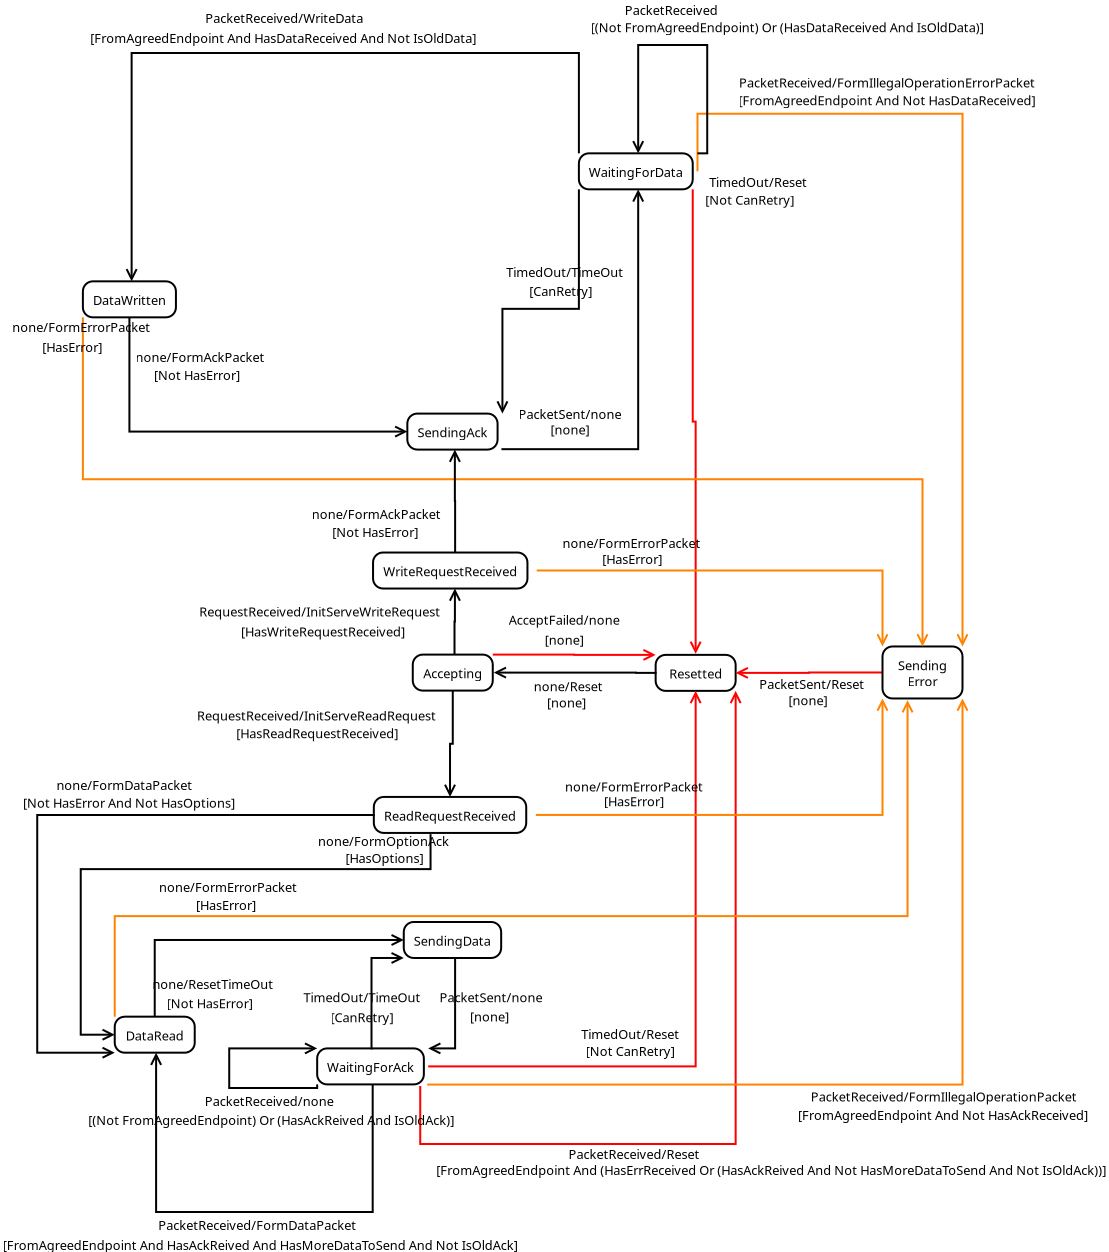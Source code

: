 <?xml version="1.0" encoding="UTF-8"?>
<dia:diagram xmlns:dia="http://www.lysator.liu.se/~alla/dia/">
  <dia:layer name="Background" visible="true" connectable="true" active="true">
    <dia:object type="UML - State" version="0" id="O0">
      <dia:attribute name="obj_pos">
        <dia:point val="20.027,44.299"/>
      </dia:attribute>
      <dia:attribute name="obj_bb">
        <dia:rectangle val="19.977,44.249;25.21,46.149"/>
      </dia:attribute>
      <dia:attribute name="meta">
        <dia:composite type="dict"/>
      </dia:attribute>
      <dia:attribute name="elem_corner">
        <dia:point val="20.027,44.299"/>
      </dia:attribute>
      <dia:attribute name="elem_width">
        <dia:real val="5.133"/>
      </dia:attribute>
      <dia:attribute name="elem_height">
        <dia:real val="1.8"/>
      </dia:attribute>
      <dia:attribute name="entry_action">
        <dia:string>##</dia:string>
      </dia:attribute>
      <dia:attribute name="do_action">
        <dia:string>##</dia:string>
      </dia:attribute>
      <dia:attribute name="exit_action">
        <dia:string>##</dia:string>
      </dia:attribute>
      <dia:attribute name="text">
        <dia:composite type="text">
          <dia:attribute name="string">
            <dia:string>#SendingData#</dia:string>
          </dia:attribute>
          <dia:attribute name="font">
            <dia:font family="sans" style="0" name="Helvetica"/>
          </dia:attribute>
          <dia:attribute name="height">
            <dia:real val="0.8"/>
          </dia:attribute>
          <dia:attribute name="pos">
            <dia:point val="22.594,45.394"/>
          </dia:attribute>
          <dia:attribute name="color">
            <dia:color val="#000000ff"/>
          </dia:attribute>
          <dia:attribute name="alignment">
            <dia:enum val="1"/>
          </dia:attribute>
        </dia:composite>
      </dia:attribute>
      <dia:attribute name="line_width">
        <dia:real val="0.1"/>
      </dia:attribute>
      <dia:attribute name="line_colour">
        <dia:color val="#000000ff"/>
      </dia:attribute>
      <dia:attribute name="fill_colour">
        <dia:color val="#ffffffff"/>
      </dia:attribute>
    </dia:object>
    <dia:object type="UML - State" version="0" id="O1">
      <dia:attribute name="obj_pos">
        <dia:point val="20.205,18.879"/>
      </dia:attribute>
      <dia:attribute name="obj_bb">
        <dia:rectangle val="20.155,18.829;25.01,20.729"/>
      </dia:attribute>
      <dia:attribute name="meta">
        <dia:composite type="dict"/>
      </dia:attribute>
      <dia:attribute name="elem_corner">
        <dia:point val="20.205,18.879"/>
      </dia:attribute>
      <dia:attribute name="elem_width">
        <dia:real val="4.755"/>
      </dia:attribute>
      <dia:attribute name="elem_height">
        <dia:real val="1.8"/>
      </dia:attribute>
      <dia:attribute name="entry_action">
        <dia:string>##</dia:string>
      </dia:attribute>
      <dia:attribute name="do_action">
        <dia:string>##</dia:string>
      </dia:attribute>
      <dia:attribute name="exit_action">
        <dia:string>##</dia:string>
      </dia:attribute>
      <dia:attribute name="text">
        <dia:composite type="text">
          <dia:attribute name="string">
            <dia:string>#SendingAck#</dia:string>
          </dia:attribute>
          <dia:attribute name="font">
            <dia:font family="sans" style="0" name="Helvetica"/>
          </dia:attribute>
          <dia:attribute name="height">
            <dia:real val="0.8"/>
          </dia:attribute>
          <dia:attribute name="pos">
            <dia:point val="22.582,19.973"/>
          </dia:attribute>
          <dia:attribute name="color">
            <dia:color val="#000000ff"/>
          </dia:attribute>
          <dia:attribute name="alignment">
            <dia:enum val="1"/>
          </dia:attribute>
        </dia:composite>
      </dia:attribute>
      <dia:attribute name="line_width">
        <dia:real val="0.1"/>
      </dia:attribute>
      <dia:attribute name="line_colour">
        <dia:color val="#000000ff"/>
      </dia:attribute>
      <dia:attribute name="fill_colour">
        <dia:color val="#ffffffff"/>
      </dia:attribute>
    </dia:object>
    <dia:object type="UML - State" version="0" id="O2">
      <dia:attribute name="obj_pos">
        <dia:point val="32.621,30.944"/>
      </dia:attribute>
      <dia:attribute name="obj_bb">
        <dia:rectangle val="32.571,30.894;36.671,32.794"/>
      </dia:attribute>
      <dia:attribute name="meta">
        <dia:composite type="dict"/>
      </dia:attribute>
      <dia:attribute name="elem_corner">
        <dia:point val="32.621,30.944"/>
      </dia:attribute>
      <dia:attribute name="elem_width">
        <dia:real val="4"/>
      </dia:attribute>
      <dia:attribute name="elem_height">
        <dia:real val="1.8"/>
      </dia:attribute>
      <dia:attribute name="entry_action">
        <dia:string>##</dia:string>
      </dia:attribute>
      <dia:attribute name="do_action">
        <dia:string>##</dia:string>
      </dia:attribute>
      <dia:attribute name="exit_action">
        <dia:string>##</dia:string>
      </dia:attribute>
      <dia:attribute name="text">
        <dia:composite type="text">
          <dia:attribute name="string">
            <dia:string>#Resetted#</dia:string>
          </dia:attribute>
          <dia:attribute name="font">
            <dia:font family="sans" style="0" name="Helvetica"/>
          </dia:attribute>
          <dia:attribute name="height">
            <dia:real val="0.8"/>
          </dia:attribute>
          <dia:attribute name="pos">
            <dia:point val="34.621,32.038"/>
          </dia:attribute>
          <dia:attribute name="color">
            <dia:color val="#000000ff"/>
          </dia:attribute>
          <dia:attribute name="alignment">
            <dia:enum val="1"/>
          </dia:attribute>
        </dia:composite>
      </dia:attribute>
      <dia:attribute name="line_width">
        <dia:real val="0.1"/>
      </dia:attribute>
      <dia:attribute name="line_colour">
        <dia:color val="#000000ff"/>
      </dia:attribute>
      <dia:attribute name="fill_colour">
        <dia:color val="#ffffffff"/>
      </dia:attribute>
    </dia:object>
    <dia:object type="UML - State" version="0" id="O3">
      <dia:attribute name="obj_pos">
        <dia:point val="15.697,50.62"/>
      </dia:attribute>
      <dia:attribute name="obj_bb">
        <dia:rectangle val="15.647,50.569;21.299,52.469"/>
      </dia:attribute>
      <dia:attribute name="meta">
        <dia:composite type="dict"/>
      </dia:attribute>
      <dia:attribute name="elem_corner">
        <dia:point val="15.697,50.62"/>
      </dia:attribute>
      <dia:attribute name="elem_width">
        <dia:real val="5.553"/>
      </dia:attribute>
      <dia:attribute name="elem_height">
        <dia:real val="1.8"/>
      </dia:attribute>
      <dia:attribute name="entry_action">
        <dia:string>##</dia:string>
      </dia:attribute>
      <dia:attribute name="do_action">
        <dia:string>##</dia:string>
      </dia:attribute>
      <dia:attribute name="exit_action">
        <dia:string>##</dia:string>
      </dia:attribute>
      <dia:attribute name="text">
        <dia:composite type="text">
          <dia:attribute name="string">
            <dia:string>#WaitingForAck#</dia:string>
          </dia:attribute>
          <dia:attribute name="font">
            <dia:font family="sans" style="0" name="Helvetica"/>
          </dia:attribute>
          <dia:attribute name="height">
            <dia:real val="0.8"/>
          </dia:attribute>
          <dia:attribute name="pos">
            <dia:point val="18.473,51.714"/>
          </dia:attribute>
          <dia:attribute name="color">
            <dia:color val="#000000ff"/>
          </dia:attribute>
          <dia:attribute name="alignment">
            <dia:enum val="1"/>
          </dia:attribute>
        </dia:composite>
      </dia:attribute>
      <dia:attribute name="line_width">
        <dia:real val="0.1"/>
      </dia:attribute>
      <dia:attribute name="line_colour">
        <dia:color val="#000000ff"/>
      </dia:attribute>
      <dia:attribute name="fill_colour">
        <dia:color val="#ffffffff"/>
      </dia:attribute>
    </dia:object>
    <dia:object type="UML - State" version="0" id="O4">
      <dia:attribute name="obj_pos">
        <dia:point val="28.783,5.867"/>
      </dia:attribute>
      <dia:attribute name="obj_bb">
        <dia:rectangle val="28.733,5.817;34.763,7.717"/>
      </dia:attribute>
      <dia:attribute name="meta">
        <dia:composite type="dict"/>
      </dia:attribute>
      <dia:attribute name="elem_corner">
        <dia:point val="28.783,5.867"/>
      </dia:attribute>
      <dia:attribute name="elem_width">
        <dia:real val="5.93"/>
      </dia:attribute>
      <dia:attribute name="elem_height">
        <dia:real val="1.8"/>
      </dia:attribute>
      <dia:attribute name="entry_action">
        <dia:string>##</dia:string>
      </dia:attribute>
      <dia:attribute name="do_action">
        <dia:string>##</dia:string>
      </dia:attribute>
      <dia:attribute name="exit_action">
        <dia:string>##</dia:string>
      </dia:attribute>
      <dia:attribute name="text">
        <dia:composite type="text">
          <dia:attribute name="string">
            <dia:string>#WaitingForData#</dia:string>
          </dia:attribute>
          <dia:attribute name="font">
            <dia:font family="sans" style="0" name="Helvetica"/>
          </dia:attribute>
          <dia:attribute name="height">
            <dia:real val="0.8"/>
          </dia:attribute>
          <dia:attribute name="pos">
            <dia:point val="31.748,6.961"/>
          </dia:attribute>
          <dia:attribute name="color">
            <dia:color val="#000000ff"/>
          </dia:attribute>
          <dia:attribute name="alignment">
            <dia:enum val="1"/>
          </dia:attribute>
        </dia:composite>
      </dia:attribute>
      <dia:attribute name="line_width">
        <dia:real val="0.1"/>
      </dia:attribute>
      <dia:attribute name="line_colour">
        <dia:color val="#000000ff"/>
      </dia:attribute>
      <dia:attribute name="fill_colour">
        <dia:color val="#ffffffff"/>
      </dia:attribute>
    </dia:object>
    <dia:object type="UML - State" version="0" id="O5">
      <dia:attribute name="obj_pos">
        <dia:point val="20.477,30.93"/>
      </dia:attribute>
      <dia:attribute name="obj_bb">
        <dia:rectangle val="20.427,30.88;24.702,32.78"/>
      </dia:attribute>
      <dia:attribute name="meta">
        <dia:composite type="dict"/>
      </dia:attribute>
      <dia:attribute name="elem_corner">
        <dia:point val="20.477,30.93"/>
      </dia:attribute>
      <dia:attribute name="elem_width">
        <dia:real val="4.175"/>
      </dia:attribute>
      <dia:attribute name="elem_height">
        <dia:real val="1.8"/>
      </dia:attribute>
      <dia:attribute name="entry_action">
        <dia:string>##</dia:string>
      </dia:attribute>
      <dia:attribute name="do_action">
        <dia:string>##</dia:string>
      </dia:attribute>
      <dia:attribute name="exit_action">
        <dia:string>##</dia:string>
      </dia:attribute>
      <dia:attribute name="text">
        <dia:composite type="text">
          <dia:attribute name="string">
            <dia:string>#Accepting#</dia:string>
          </dia:attribute>
          <dia:attribute name="font">
            <dia:font family="sans" style="0" name="Helvetica"/>
          </dia:attribute>
          <dia:attribute name="height">
            <dia:real val="0.8"/>
          </dia:attribute>
          <dia:attribute name="pos">
            <dia:point val="22.564,32.024"/>
          </dia:attribute>
          <dia:attribute name="color">
            <dia:color val="#000000ff"/>
          </dia:attribute>
          <dia:attribute name="alignment">
            <dia:enum val="1"/>
          </dia:attribute>
        </dia:composite>
      </dia:attribute>
      <dia:attribute name="line_width">
        <dia:real val="0.1"/>
      </dia:attribute>
      <dia:attribute name="line_colour">
        <dia:color val="#000000ff"/>
      </dia:attribute>
      <dia:attribute name="fill_colour">
        <dia:color val="#ffffffff"/>
      </dia:attribute>
    </dia:object>
    <dia:object type="UML - Transition" version="2" id="O6">
      <dia:attribute name="obj_pos">
        <dia:point val="22.564,30.93"/>
      </dia:attribute>
      <dia:attribute name="obj_bb">
        <dia:rectangle val="9.41,27.575;23.084,30.98"/>
      </dia:attribute>
      <dia:attribute name="meta">
        <dia:composite type="dict"/>
      </dia:attribute>
      <dia:attribute name="orth_points">
        <dia:point val="22.564,30.93"/>
        <dia:point val="22.564,29.278"/>
        <dia:point val="22.584,29.278"/>
        <dia:point val="22.584,27.625"/>
      </dia:attribute>
      <dia:attribute name="orth_orient">
        <dia:enum val="1"/>
        <dia:enum val="0"/>
        <dia:enum val="1"/>
      </dia:attribute>
      <dia:attribute name="orth_autoroute">
        <dia:boolean val="false"/>
      </dia:attribute>
      <dia:attribute name="text_colour">
        <dia:color val="#000000ff"/>
      </dia:attribute>
      <dia:attribute name="line_colour">
        <dia:color val="#000000ff"/>
      </dia:attribute>
      <dia:attribute name="trigger">
        <dia:string>#RequestReceived#</dia:string>
      </dia:attribute>
      <dia:attribute name="action">
        <dia:string>#InitServeWriteRequest#</dia:string>
      </dia:attribute>
      <dia:attribute name="guard">
        <dia:string>#HasWriteRequestReceived#</dia:string>
      </dia:attribute>
      <dia:attribute name="trigger_text_pos">
        <dia:point val="15.831,29.025"/>
      </dia:attribute>
      <dia:attribute name="guard_text_pos">
        <dia:point val="15.985,30.028"/>
      </dia:attribute>
      <dia:attribute name="direction_inverted">
        <dia:boolean val="false"/>
      </dia:attribute>
      <dia:connections>
        <dia:connection handle="0" to="O5" connection="1"/>
        <dia:connection handle="1" to="O24" connection="6"/>
      </dia:connections>
    </dia:object>
    <dia:object type="UML - Transition" version="2" id="O7">
      <dia:attribute name="obj_pos">
        <dia:point val="34.713,6.767"/>
      </dia:attribute>
      <dia:attribute name="obj_bb">
        <dia:rectangle val="34.213,1.982;52.107,30.574"/>
      </dia:attribute>
      <dia:attribute name="meta">
        <dia:composite type="dict"/>
      </dia:attribute>
      <dia:attribute name="orth_points">
        <dia:point val="34.713,6.767"/>
        <dia:point val="34.713,3.887"/>
        <dia:point val="47.964,3.887"/>
        <dia:point val="47.964,30.524"/>
      </dia:attribute>
      <dia:attribute name="orth_orient">
        <dia:enum val="1"/>
        <dia:enum val="0"/>
        <dia:enum val="1"/>
      </dia:attribute>
      <dia:attribute name="orth_autoroute">
        <dia:boolean val="false"/>
      </dia:attribute>
      <dia:attribute name="text_colour">
        <dia:color val="#000000ff"/>
      </dia:attribute>
      <dia:attribute name="line_colour">
        <dia:color val="#ff8300ff"/>
      </dia:attribute>
      <dia:attribute name="trigger">
        <dia:string>#PacketReceived#</dia:string>
      </dia:attribute>
      <dia:attribute name="action">
        <dia:string>#FormIllegalOperationErrorPacket#</dia:string>
      </dia:attribute>
      <dia:attribute name="guard">
        <dia:string>#FromAgreedEndpoint And Not HasDataReceived#</dia:string>
      </dia:attribute>
      <dia:attribute name="trigger_text_pos">
        <dia:point val="44.194,2.576"/>
      </dia:attribute>
      <dia:attribute name="guard_text_pos">
        <dia:point val="44.194,3.463"/>
      </dia:attribute>
      <dia:attribute name="direction_inverted">
        <dia:boolean val="false"/>
      </dia:attribute>
      <dia:connections>
        <dia:connection handle="0" to="O4" connection="4"/>
        <dia:connection handle="1" to="O19" connection="2"/>
      </dia:connections>
    </dia:object>
    <dia:object type="UML - Transition" version="2" id="O8">
      <dia:attribute name="obj_pos">
        <dia:point val="18.473,50.62"/>
      </dia:attribute>
      <dia:attribute name="obj_bb">
        <dia:rectangle val="14.914,45.599;20.974,51.12"/>
      </dia:attribute>
      <dia:attribute name="meta">
        <dia:composite type="dict"/>
      </dia:attribute>
      <dia:attribute name="orth_points">
        <dia:point val="18.473,50.62"/>
        <dia:point val="18.414,50.62"/>
        <dia:point val="18.414,46.099"/>
        <dia:point val="20.027,46.099"/>
      </dia:attribute>
      <dia:attribute name="orth_orient">
        <dia:enum val="0"/>
        <dia:enum val="1"/>
        <dia:enum val="0"/>
      </dia:attribute>
      <dia:attribute name="orth_autoroute">
        <dia:boolean val="false"/>
      </dia:attribute>
      <dia:attribute name="text_colour">
        <dia:color val="#000000ff"/>
      </dia:attribute>
      <dia:attribute name="line_colour">
        <dia:color val="#000000ff"/>
      </dia:attribute>
      <dia:attribute name="trigger">
        <dia:string>#TimedOut#</dia:string>
      </dia:attribute>
      <dia:attribute name="action">
        <dia:string>#TimeOut#</dia:string>
      </dia:attribute>
      <dia:attribute name="guard">
        <dia:string>#CanRetry#</dia:string>
      </dia:attribute>
      <dia:attribute name="trigger_text_pos">
        <dia:point val="17.944,48.308"/>
      </dia:attribute>
      <dia:attribute name="guard_text_pos">
        <dia:point val="17.944,49.308"/>
      </dia:attribute>
      <dia:attribute name="direction_inverted">
        <dia:boolean val="false"/>
      </dia:attribute>
      <dia:connections>
        <dia:connection handle="0" to="O3" connection="1"/>
        <dia:connection handle="1" to="O0" connection="5"/>
      </dia:connections>
    </dia:object>
    <dia:object type="UML - Transition" version="2" id="O9">
      <dia:attribute name="obj_pos">
        <dia:point val="22.594,46.099"/>
      </dia:attribute>
      <dia:attribute name="obj_bb">
        <dia:rectangle val="21.199,46.049;27.068,51.12"/>
      </dia:attribute>
      <dia:attribute name="meta">
        <dia:composite type="dict"/>
      </dia:attribute>
      <dia:attribute name="orth_points">
        <dia:point val="22.594,46.099"/>
        <dia:point val="22.594,50.62"/>
        <dia:point val="21.249,50.62"/>
      </dia:attribute>
      <dia:attribute name="orth_orient">
        <dia:enum val="1"/>
        <dia:enum val="0"/>
      </dia:attribute>
      <dia:attribute name="orth_autoroute">
        <dia:boolean val="false"/>
      </dia:attribute>
      <dia:attribute name="text_colour">
        <dia:color val="#000000ff"/>
      </dia:attribute>
      <dia:attribute name="line_colour">
        <dia:color val="#000000ff"/>
      </dia:attribute>
      <dia:attribute name="trigger">
        <dia:string>#PacketSent#</dia:string>
      </dia:attribute>
      <dia:attribute name="action">
        <dia:string>#none#</dia:string>
      </dia:attribute>
      <dia:attribute name="guard">
        <dia:string>#none#</dia:string>
      </dia:attribute>
      <dia:attribute name="trigger_text_pos">
        <dia:point val="24.39,48.316"/>
      </dia:attribute>
      <dia:attribute name="guard_text_pos">
        <dia:point val="24.313,49.279"/>
      </dia:attribute>
      <dia:attribute name="direction_inverted">
        <dia:boolean val="false"/>
      </dia:attribute>
      <dia:connections>
        <dia:connection handle="0" to="O0" connection="6"/>
        <dia:connection handle="1" to="O3" connection="2"/>
      </dia:connections>
    </dia:object>
    <dia:object type="UML - Transition" version="2" id="O10">
      <dia:attribute name="obj_pos">
        <dia:point val="18.473,52.419"/>
      </dia:attribute>
      <dia:attribute name="obj_bb">
        <dia:rectangle val="-0.834,50.785;26.534,60.906"/>
      </dia:attribute>
      <dia:attribute name="meta">
        <dia:composite type="dict"/>
      </dia:attribute>
      <dia:attribute name="orth_points">
        <dia:point val="18.473,52.419"/>
        <dia:point val="18.473,58.8"/>
        <dia:point val="7.644,58.8"/>
        <dia:point val="7.644,50.835"/>
      </dia:attribute>
      <dia:attribute name="orth_orient">
        <dia:enum val="1"/>
        <dia:enum val="0"/>
        <dia:enum val="1"/>
      </dia:attribute>
      <dia:attribute name="orth_autoroute">
        <dia:boolean val="false"/>
      </dia:attribute>
      <dia:attribute name="text_colour">
        <dia:color val="#000000ff"/>
      </dia:attribute>
      <dia:attribute name="line_colour">
        <dia:color val="#000000ff"/>
      </dia:attribute>
      <dia:attribute name="trigger">
        <dia:string>#PacketReceived#</dia:string>
      </dia:attribute>
      <dia:attribute name="action">
        <dia:string>#FormDataPacket#</dia:string>
      </dia:attribute>
      <dia:attribute name="guard">
        <dia:string>#FromAgreedEndpoint And HasAckReived And HasMoreDataToSend And Not IsOldAck#</dia:string>
      </dia:attribute>
      <dia:attribute name="trigger_text_pos">
        <dia:point val="12.7,59.7"/>
      </dia:attribute>
      <dia:attribute name="guard_text_pos">
        <dia:point val="12.85,60.7"/>
      </dia:attribute>
      <dia:attribute name="direction_inverted">
        <dia:boolean val="false"/>
      </dia:attribute>
      <dia:connections>
        <dia:connection handle="0" to="O3" connection="6"/>
        <dia:connection handle="1" to="O31" connection="6"/>
      </dia:connections>
    </dia:object>
    <dia:object type="UML - Transition" version="2" id="O11">
      <dia:attribute name="obj_pos">
        <dia:point val="24.96,20.679"/>
      </dia:attribute>
      <dia:attribute name="obj_bb">
        <dia:rectangle val="24.46,7.617;32.248,20.729"/>
      </dia:attribute>
      <dia:attribute name="meta">
        <dia:composite type="dict"/>
      </dia:attribute>
      <dia:attribute name="orth_points">
        <dia:point val="24.96,20.679"/>
        <dia:point val="24.96,20.659"/>
        <dia:point val="31.748,20.659"/>
        <dia:point val="31.748,7.667"/>
      </dia:attribute>
      <dia:attribute name="orth_orient">
        <dia:enum val="1"/>
        <dia:enum val="0"/>
        <dia:enum val="1"/>
      </dia:attribute>
      <dia:attribute name="orth_autoroute">
        <dia:boolean val="false"/>
      </dia:attribute>
      <dia:attribute name="text_colour">
        <dia:color val="#000000ff"/>
      </dia:attribute>
      <dia:attribute name="line_colour">
        <dia:color val="#000000ff"/>
      </dia:attribute>
      <dia:attribute name="trigger">
        <dia:string>#PacketSent#</dia:string>
      </dia:attribute>
      <dia:attribute name="action">
        <dia:string>#none#</dia:string>
      </dia:attribute>
      <dia:attribute name="guard">
        <dia:string>#none#</dia:string>
      </dia:attribute>
      <dia:attribute name="trigger_text_pos">
        <dia:point val="28.338,19.155"/>
      </dia:attribute>
      <dia:attribute name="guard_text_pos">
        <dia:point val="28.338,19.926"/>
      </dia:attribute>
      <dia:attribute name="direction_inverted">
        <dia:boolean val="false"/>
      </dia:attribute>
      <dia:connections>
        <dia:connection handle="0" to="O1" connection="7"/>
        <dia:connection handle="1" to="O4" connection="6"/>
      </dia:connections>
    </dia:object>
    <dia:object type="UML - Transition" version="2" id="O12">
      <dia:attribute name="obj_pos">
        <dia:point val="22.564,32.73"/>
      </dia:attribute>
      <dia:attribute name="obj_bb">
        <dia:rectangle val="9.457,32.68;23.093,38.097"/>
      </dia:attribute>
      <dia:attribute name="meta">
        <dia:composite type="dict"/>
      </dia:attribute>
      <dia:attribute name="orth_points">
        <dia:point val="22.564,32.73"/>
        <dia:point val="22.564,35.389"/>
        <dia:point val="22.593,35.389"/>
        <dia:point val="22.593,38.047"/>
      </dia:attribute>
      <dia:attribute name="orth_orient">
        <dia:enum val="1"/>
        <dia:enum val="0"/>
        <dia:enum val="1"/>
      </dia:attribute>
      <dia:attribute name="orth_autoroute">
        <dia:boolean val="true"/>
      </dia:attribute>
      <dia:attribute name="text_colour">
        <dia:color val="#000000ff"/>
      </dia:attribute>
      <dia:attribute name="line_colour">
        <dia:color val="#000000ff"/>
      </dia:attribute>
      <dia:attribute name="trigger">
        <dia:string>#RequestReceived#</dia:string>
      </dia:attribute>
      <dia:attribute name="action">
        <dia:string>#InitServeReadRequest#</dia:string>
      </dia:attribute>
      <dia:attribute name="guard">
        <dia:string>#HasReadRequestReceived#</dia:string>
      </dia:attribute>
      <dia:attribute name="trigger_text_pos">
        <dia:point val="15.837,34.23"/>
      </dia:attribute>
      <dia:attribute name="guard_text_pos">
        <dia:point val="15.876,35.117"/>
      </dia:attribute>
      <dia:attribute name="direction_inverted">
        <dia:boolean val="false"/>
      </dia:attribute>
      <dia:connections>
        <dia:connection handle="0" to="O5" connection="6"/>
        <dia:connection handle="1" to="O27" connection="1"/>
      </dia:connections>
    </dia:object>
    <dia:object type="UML - Transition" version="2" id="O13">
      <dia:attribute name="obj_pos">
        <dia:point val="32.664,31.844"/>
      </dia:attribute>
      <dia:attribute name="obj_bb">
        <dia:rectangle val="24.651,31.33;32.714,33.781"/>
      </dia:attribute>
      <dia:attribute name="meta">
        <dia:composite type="dict"/>
      </dia:attribute>
      <dia:attribute name="orth_points">
        <dia:point val="32.664,31.844"/>
        <dia:point val="31.639,31.844"/>
        <dia:point val="31.639,31.83"/>
        <dia:point val="24.701,31.83"/>
      </dia:attribute>
      <dia:attribute name="orth_orient">
        <dia:enum val="0"/>
        <dia:enum val="1"/>
        <dia:enum val="0"/>
      </dia:attribute>
      <dia:attribute name="orth_autoroute">
        <dia:boolean val="false"/>
      </dia:attribute>
      <dia:attribute name="text_colour">
        <dia:color val="#000000ff"/>
      </dia:attribute>
      <dia:attribute name="line_colour">
        <dia:color val="#000000ff"/>
      </dia:attribute>
      <dia:attribute name="trigger">
        <dia:string>#none#</dia:string>
      </dia:attribute>
      <dia:attribute name="action">
        <dia:string>#Reset#</dia:string>
      </dia:attribute>
      <dia:attribute name="guard">
        <dia:string>#none#</dia:string>
      </dia:attribute>
      <dia:attribute name="trigger_text_pos">
        <dia:point val="28.246,32.765"/>
      </dia:attribute>
      <dia:attribute name="guard_text_pos">
        <dia:point val="28.169,33.575"/>
      </dia:attribute>
      <dia:attribute name="direction_inverted">
        <dia:boolean val="false"/>
      </dia:attribute>
      <dia:connections>
        <dia:connection handle="0" to="O2" connection="8"/>
        <dia:connection handle="1" to="O5" connection="8"/>
      </dia:connections>
    </dia:object>
    <dia:object type="UML - Transition" version="2" id="O14">
      <dia:attribute name="obj_pos">
        <dia:point val="43.964,31.824"/>
      </dia:attribute>
      <dia:attribute name="obj_bb">
        <dia:rectangle val="36.571,31.324;44.014,33.665"/>
      </dia:attribute>
      <dia:attribute name="meta">
        <dia:composite type="dict"/>
      </dia:attribute>
      <dia:attribute name="orth_points">
        <dia:point val="43.964,31.824"/>
        <dia:point val="40.292,31.824"/>
        <dia:point val="40.292,31.844"/>
        <dia:point val="36.621,31.844"/>
      </dia:attribute>
      <dia:attribute name="orth_orient">
        <dia:enum val="0"/>
        <dia:enum val="1"/>
        <dia:enum val="0"/>
      </dia:attribute>
      <dia:attribute name="orth_autoroute">
        <dia:boolean val="true"/>
      </dia:attribute>
      <dia:attribute name="text_colour">
        <dia:color val="#000000ff"/>
      </dia:attribute>
      <dia:attribute name="line_colour">
        <dia:color val="#ff0000ff"/>
      </dia:attribute>
      <dia:attribute name="trigger">
        <dia:string>#PacketSent#</dia:string>
      </dia:attribute>
      <dia:attribute name="action">
        <dia:string>#Reset#</dia:string>
      </dia:attribute>
      <dia:attribute name="guard">
        <dia:string>#none#</dia:string>
      </dia:attribute>
      <dia:attribute name="trigger_text_pos">
        <dia:point val="40.429,32.649"/>
      </dia:attribute>
      <dia:attribute name="guard_text_pos">
        <dia:point val="40.236,33.459"/>
      </dia:attribute>
      <dia:attribute name="direction_inverted">
        <dia:boolean val="false"/>
      </dia:attribute>
      <dia:connections>
        <dia:connection handle="0" to="O19" connection="3"/>
        <dia:connection handle="1" to="O2" connection="4"/>
      </dia:connections>
    </dia:object>
    <dia:object type="UML - Transition" version="2" id="O15">
      <dia:attribute name="obj_pos">
        <dia:point val="34.713,7.667"/>
      </dia:attribute>
      <dia:attribute name="obj_bb">
        <dia:rectangle val="34.121,6.96;40.424,30.943"/>
      </dia:attribute>
      <dia:attribute name="meta">
        <dia:composite type="dict"/>
      </dia:attribute>
      <dia:attribute name="orth_points">
        <dia:point val="34.713,7.667"/>
        <dia:point val="34.713,19.28"/>
        <dia:point val="34.621,19.28"/>
        <dia:point val="34.621,30.893"/>
      </dia:attribute>
      <dia:attribute name="orth_orient">
        <dia:enum val="1"/>
        <dia:enum val="0"/>
        <dia:enum val="1"/>
      </dia:attribute>
      <dia:attribute name="orth_autoroute">
        <dia:boolean val="true"/>
      </dia:attribute>
      <dia:attribute name="text_colour">
        <dia:color val="#000000ff"/>
      </dia:attribute>
      <dia:attribute name="line_colour">
        <dia:color val="#ff0000ff"/>
      </dia:attribute>
      <dia:attribute name="trigger">
        <dia:string>#TimedOut#</dia:string>
      </dia:attribute>
      <dia:attribute name="action">
        <dia:string>#Reset#</dia:string>
      </dia:attribute>
      <dia:attribute name="guard">
        <dia:string>#Not CanRetry#</dia:string>
      </dia:attribute>
      <dia:attribute name="trigger_text_pos">
        <dia:point val="37.863,7.554"/>
      </dia:attribute>
      <dia:attribute name="guard_text_pos">
        <dia:point val="37.439,8.441"/>
      </dia:attribute>
      <dia:attribute name="direction_inverted">
        <dia:boolean val="false"/>
      </dia:attribute>
      <dia:connections>
        <dia:connection handle="0" to="O4" connection="7"/>
        <dia:connection handle="1" to="O2" connection="8"/>
      </dia:connections>
    </dia:object>
    <dia:object type="UML - Transition" version="2" id="O16">
      <dia:attribute name="obj_pos">
        <dia:point val="21.249,51.52"/>
      </dia:attribute>
      <dia:attribute name="obj_bb">
        <dia:rectangle val="21.199,32.694;35.121,52.02"/>
      </dia:attribute>
      <dia:attribute name="meta">
        <dia:composite type="dict"/>
      </dia:attribute>
      <dia:attribute name="orth_points">
        <dia:point val="21.249,51.52"/>
        <dia:point val="34.621,51.52"/>
        <dia:point val="34.621,32.744"/>
      </dia:attribute>
      <dia:attribute name="orth_orient">
        <dia:enum val="0"/>
        <dia:enum val="1"/>
      </dia:attribute>
      <dia:attribute name="orth_autoroute">
        <dia:boolean val="false"/>
      </dia:attribute>
      <dia:attribute name="text_colour">
        <dia:color val="#000000ff"/>
      </dia:attribute>
      <dia:attribute name="line_colour">
        <dia:color val="#ff0000ff"/>
      </dia:attribute>
      <dia:attribute name="trigger">
        <dia:string>#TimedOut#</dia:string>
      </dia:attribute>
      <dia:attribute name="action">
        <dia:string>#Reset#</dia:string>
      </dia:attribute>
      <dia:attribute name="guard">
        <dia:string>#Not CanRetry#</dia:string>
      </dia:attribute>
      <dia:attribute name="trigger_text_pos">
        <dia:point val="31.35,50.15"/>
      </dia:attribute>
      <dia:attribute name="guard_text_pos">
        <dia:point val="31.35,51"/>
      </dia:attribute>
      <dia:attribute name="direction_inverted">
        <dia:boolean val="false"/>
      </dia:attribute>
      <dia:connections>
        <dia:connection handle="0" to="O3" connection="4"/>
        <dia:connection handle="1" to="O2" connection="6"/>
      </dia:connections>
    </dia:object>
    <dia:object type="UML - Transition" version="2" id="O17">
      <dia:attribute name="obj_pos">
        <dia:point val="20.85,52.5"/>
      </dia:attribute>
      <dia:attribute name="obj_bb">
        <dia:rectangle val="20.35,32.694;56.345,57.156"/>
      </dia:attribute>
      <dia:attribute name="meta">
        <dia:composite type="dict"/>
      </dia:attribute>
      <dia:attribute name="orth_points">
        <dia:point val="20.85,52.5"/>
        <dia:point val="20.85,55.4"/>
        <dia:point val="36.621,55.4"/>
        <dia:point val="36.621,32.744"/>
      </dia:attribute>
      <dia:attribute name="orth_orient">
        <dia:enum val="1"/>
        <dia:enum val="0"/>
        <dia:enum val="1"/>
      </dia:attribute>
      <dia:attribute name="orth_autoroute">
        <dia:boolean val="false"/>
      </dia:attribute>
      <dia:attribute name="text_colour">
        <dia:color val="#000000ff"/>
      </dia:attribute>
      <dia:attribute name="line_colour">
        <dia:color val="#ff0000ff"/>
      </dia:attribute>
      <dia:attribute name="trigger">
        <dia:string>#PacketReceived#</dia:string>
      </dia:attribute>
      <dia:attribute name="action">
        <dia:string>#Reset#</dia:string>
      </dia:attribute>
      <dia:attribute name="guard">
        <dia:string>#FromAgreedEndpoint And (HasErrReceived Or (HasAckReived And Not HasMoreDataToSend And Not IsOldAck))#</dia:string>
      </dia:attribute>
      <dia:attribute name="trigger_text_pos">
        <dia:point val="31.536,56.15"/>
      </dia:attribute>
      <dia:attribute name="guard_text_pos">
        <dia:point val="38.4,56.95"/>
      </dia:attribute>
      <dia:attribute name="direction_inverted">
        <dia:boolean val="false"/>
      </dia:attribute>
      <dia:connections>
        <dia:connection handle="1" to="O2" connection="7"/>
      </dia:connections>
    </dia:object>
    <dia:object type="UML - Transition" version="2" id="O18">
      <dia:attribute name="obj_pos">
        <dia:point val="28.783,7.667"/>
      </dia:attribute>
      <dia:attribute name="obj_bb">
        <dia:rectangle val="24.46,7.617;31.105,18.929"/>
      </dia:attribute>
      <dia:attribute name="meta">
        <dia:composite type="dict"/>
      </dia:attribute>
      <dia:attribute name="orth_points">
        <dia:point val="28.783,7.667"/>
        <dia:point val="28.783,13.642"/>
        <dia:point val="24.96,13.642"/>
        <dia:point val="24.96,18.879"/>
      </dia:attribute>
      <dia:attribute name="orth_orient">
        <dia:enum val="1"/>
        <dia:enum val="0"/>
        <dia:enum val="1"/>
      </dia:attribute>
      <dia:attribute name="orth_autoroute">
        <dia:boolean val="false"/>
      </dia:attribute>
      <dia:attribute name="text_colour">
        <dia:color val="#000000ff"/>
      </dia:attribute>
      <dia:attribute name="line_colour">
        <dia:color val="#000000ff"/>
      </dia:attribute>
      <dia:attribute name="trigger">
        <dia:string>#TimedOut#</dia:string>
      </dia:attribute>
      <dia:attribute name="action">
        <dia:string>#TimeOut#</dia:string>
      </dia:attribute>
      <dia:attribute name="guard">
        <dia:string>#CanRetry#</dia:string>
      </dia:attribute>
      <dia:attribute name="trigger_text_pos">
        <dia:point val="28.075,12.05"/>
      </dia:attribute>
      <dia:attribute name="guard_text_pos">
        <dia:point val="27.875,13"/>
      </dia:attribute>
      <dia:attribute name="direction_inverted">
        <dia:boolean val="false"/>
      </dia:attribute>
      <dia:connections>
        <dia:connection handle="0" to="O4" connection="5"/>
        <dia:connection handle="1" to="O1" connection="2"/>
      </dia:connections>
    </dia:object>
    <dia:object type="UML - State" version="0" id="O19">
      <dia:attribute name="obj_pos">
        <dia:point val="43.964,30.524"/>
      </dia:attribute>
      <dia:attribute name="obj_bb">
        <dia:rectangle val="43.914,30.474;48.014,33.174"/>
      </dia:attribute>
      <dia:attribute name="meta">
        <dia:composite type="dict"/>
      </dia:attribute>
      <dia:attribute name="elem_corner">
        <dia:point val="43.964,30.524"/>
      </dia:attribute>
      <dia:attribute name="elem_width">
        <dia:real val="4"/>
      </dia:attribute>
      <dia:attribute name="elem_height">
        <dia:real val="2.6"/>
      </dia:attribute>
      <dia:attribute name="entry_action">
        <dia:string>##</dia:string>
      </dia:attribute>
      <dia:attribute name="do_action">
        <dia:string>##</dia:string>
      </dia:attribute>
      <dia:attribute name="exit_action">
        <dia:string>##</dia:string>
      </dia:attribute>
      <dia:attribute name="text">
        <dia:composite type="text">
          <dia:attribute name="string">
            <dia:string>#Sending
Error#</dia:string>
          </dia:attribute>
          <dia:attribute name="font">
            <dia:font family="sans" style="0" name="Helvetica"/>
          </dia:attribute>
          <dia:attribute name="height">
            <dia:real val="0.8"/>
          </dia:attribute>
          <dia:attribute name="pos">
            <dia:point val="45.964,31.618"/>
          </dia:attribute>
          <dia:attribute name="color">
            <dia:color val="#000000ff"/>
          </dia:attribute>
          <dia:attribute name="alignment">
            <dia:enum val="1"/>
          </dia:attribute>
        </dia:composite>
      </dia:attribute>
      <dia:attribute name="line_width">
        <dia:real val="0.1"/>
      </dia:attribute>
      <dia:attribute name="line_colour">
        <dia:color val="#000000ff"/>
      </dia:attribute>
      <dia:attribute name="fill_colour">
        <dia:color val="#ffffffff"/>
      </dia:attribute>
    </dia:object>
    <dia:object type="UML - State" version="0" id="O20">
      <dia:attribute name="obj_pos">
        <dia:point val="3.983,12.267"/>
      </dia:attribute>
      <dia:attribute name="obj_bb">
        <dia:rectangle val="3.933,12.217;8.906,14.117"/>
      </dia:attribute>
      <dia:attribute name="meta">
        <dia:composite type="dict"/>
      </dia:attribute>
      <dia:attribute name="elem_corner">
        <dia:point val="3.983,12.267"/>
      </dia:attribute>
      <dia:attribute name="elem_width">
        <dia:real val="4.873"/>
      </dia:attribute>
      <dia:attribute name="elem_height">
        <dia:real val="1.8"/>
      </dia:attribute>
      <dia:attribute name="entry_action">
        <dia:string>##</dia:string>
      </dia:attribute>
      <dia:attribute name="do_action">
        <dia:string>##</dia:string>
      </dia:attribute>
      <dia:attribute name="exit_action">
        <dia:string>##</dia:string>
      </dia:attribute>
      <dia:attribute name="text">
        <dia:composite type="text">
          <dia:attribute name="string">
            <dia:string>#DataWritten#</dia:string>
          </dia:attribute>
          <dia:attribute name="font">
            <dia:font family="sans" style="0" name="Helvetica"/>
          </dia:attribute>
          <dia:attribute name="height">
            <dia:real val="0.8"/>
          </dia:attribute>
          <dia:attribute name="pos">
            <dia:point val="6.42,13.361"/>
          </dia:attribute>
          <dia:attribute name="color">
            <dia:color val="#000000ff"/>
          </dia:attribute>
          <dia:attribute name="alignment">
            <dia:enum val="1"/>
          </dia:attribute>
        </dia:composite>
      </dia:attribute>
      <dia:attribute name="line_width">
        <dia:real val="0.1"/>
      </dia:attribute>
      <dia:attribute name="line_colour">
        <dia:color val="#000000ff"/>
      </dia:attribute>
      <dia:attribute name="fill_colour">
        <dia:color val="#ffffffff"/>
      </dia:attribute>
    </dia:object>
    <dia:object type="UML - Transition" version="2" id="O21">
      <dia:attribute name="obj_pos">
        <dia:point val="28.783,5.867"/>
      </dia:attribute>
      <dia:attribute name="obj_bb">
        <dia:rectangle val="3.694,-1.244;29.283,12.317"/>
      </dia:attribute>
      <dia:attribute name="meta">
        <dia:composite type="dict"/>
      </dia:attribute>
      <dia:attribute name="orth_points">
        <dia:point val="28.783,5.867"/>
        <dia:point val="28.783,0.85"/>
        <dia:point val="6.42,0.85"/>
        <dia:point val="6.42,12.267"/>
      </dia:attribute>
      <dia:attribute name="orth_orient">
        <dia:enum val="1"/>
        <dia:enum val="0"/>
        <dia:enum val="1"/>
      </dia:attribute>
      <dia:attribute name="orth_autoroute">
        <dia:boolean val="false"/>
      </dia:attribute>
      <dia:attribute name="text_colour">
        <dia:color val="#000000ff"/>
      </dia:attribute>
      <dia:attribute name="line_colour">
        <dia:color val="#000000ff"/>
      </dia:attribute>
      <dia:attribute name="trigger">
        <dia:string>#PacketReceived#</dia:string>
      </dia:attribute>
      <dia:attribute name="action">
        <dia:string>#WriteData#</dia:string>
      </dia:attribute>
      <dia:attribute name="guard">
        <dia:string>#FromAgreedEndpoint And HasDataReceived And Not IsOldData#</dia:string>
      </dia:attribute>
      <dia:attribute name="trigger_text_pos">
        <dia:point val="14.05,-0.65"/>
      </dia:attribute>
      <dia:attribute name="guard_text_pos">
        <dia:point val="14,0.35"/>
      </dia:attribute>
      <dia:attribute name="direction_inverted">
        <dia:boolean val="false"/>
      </dia:attribute>
      <dia:connections>
        <dia:connection handle="0" to="O4" connection="0"/>
        <dia:connection handle="1" to="O20" connection="1"/>
      </dia:connections>
    </dia:object>
    <dia:object type="UML - Transition" version="2" id="O22">
      <dia:attribute name="obj_pos">
        <dia:point val="6.42,14.067"/>
      </dia:attribute>
      <dia:attribute name="obj_bb">
        <dia:rectangle val="5.92,14.017;20.255,20.279"/>
      </dia:attribute>
      <dia:attribute name="meta">
        <dia:composite type="dict"/>
      </dia:attribute>
      <dia:attribute name="orth_points">
        <dia:point val="6.42,14.067"/>
        <dia:point val="6.42,19.779"/>
        <dia:point val="20.205,19.779"/>
      </dia:attribute>
      <dia:attribute name="orth_orient">
        <dia:enum val="1"/>
        <dia:enum val="0"/>
      </dia:attribute>
      <dia:attribute name="orth_autoroute">
        <dia:boolean val="true"/>
      </dia:attribute>
      <dia:attribute name="text_colour">
        <dia:color val="#000000ff"/>
      </dia:attribute>
      <dia:attribute name="line_colour">
        <dia:color val="#000000ff"/>
      </dia:attribute>
      <dia:attribute name="trigger">
        <dia:string>#none#</dia:string>
      </dia:attribute>
      <dia:attribute name="action">
        <dia:string>#FormAckPacket#</dia:string>
      </dia:attribute>
      <dia:attribute name="guard">
        <dia:string>#Not HasError#</dia:string>
      </dia:attribute>
      <dia:attribute name="trigger_text_pos">
        <dia:point val="9.95,16.3"/>
      </dia:attribute>
      <dia:attribute name="guard_text_pos">
        <dia:point val="9.8,17.2"/>
      </dia:attribute>
      <dia:attribute name="direction_inverted">
        <dia:boolean val="false"/>
      </dia:attribute>
      <dia:connections>
        <dia:connection handle="0" to="O20" connection="6"/>
        <dia:connection handle="1" to="O1" connection="3"/>
      </dia:connections>
    </dia:object>
    <dia:object type="UML - Transition" version="2" id="O23">
      <dia:attribute name="obj_pos">
        <dia:point val="3.983,14.067"/>
      </dia:attribute>
      <dia:attribute name="obj_bb">
        <dia:rectangle val="0.361,14.017;46.464,30.574"/>
      </dia:attribute>
      <dia:attribute name="meta">
        <dia:composite type="dict"/>
      </dia:attribute>
      <dia:attribute name="orth_points">
        <dia:point val="3.983,14.067"/>
        <dia:point val="3.983,22.162"/>
        <dia:point val="45.964,22.162"/>
        <dia:point val="45.964,30.524"/>
      </dia:attribute>
      <dia:attribute name="orth_orient">
        <dia:enum val="1"/>
        <dia:enum val="0"/>
        <dia:enum val="1"/>
      </dia:attribute>
      <dia:attribute name="orth_autoroute">
        <dia:boolean val="false"/>
      </dia:attribute>
      <dia:attribute name="text_colour">
        <dia:color val="#000000ff"/>
      </dia:attribute>
      <dia:attribute name="line_colour">
        <dia:color val="#ff8300ff"/>
      </dia:attribute>
      <dia:attribute name="trigger">
        <dia:string>#none#</dia:string>
      </dia:attribute>
      <dia:attribute name="action">
        <dia:string>#FormErrorPacket#</dia:string>
      </dia:attribute>
      <dia:attribute name="guard">
        <dia:string>#HasError#</dia:string>
      </dia:attribute>
      <dia:attribute name="trigger_text_pos">
        <dia:point val="3.9,14.8"/>
      </dia:attribute>
      <dia:attribute name="guard_text_pos">
        <dia:point val="3.45,15.8"/>
      </dia:attribute>
      <dia:attribute name="direction_inverted">
        <dia:boolean val="false"/>
      </dia:attribute>
      <dia:connections>
        <dia:connection handle="0" to="O20" connection="5"/>
        <dia:connection handle="1" to="O19" connection="1"/>
      </dia:connections>
    </dia:object>
    <dia:object type="UML - State" version="0" id="O24">
      <dia:attribute name="obj_pos">
        <dia:point val="18.491,25.825"/>
      </dia:attribute>
      <dia:attribute name="obj_bb">
        <dia:rectangle val="18.441,25.775;26.749,27.675"/>
      </dia:attribute>
      <dia:attribute name="meta">
        <dia:composite type="dict"/>
      </dia:attribute>
      <dia:attribute name="elem_corner">
        <dia:point val="18.491,25.825"/>
      </dia:attribute>
      <dia:attribute name="elem_width">
        <dia:real val="8.207"/>
      </dia:attribute>
      <dia:attribute name="elem_height">
        <dia:real val="1.8"/>
      </dia:attribute>
      <dia:attribute name="entry_action">
        <dia:string>##</dia:string>
      </dia:attribute>
      <dia:attribute name="do_action">
        <dia:string>##</dia:string>
      </dia:attribute>
      <dia:attribute name="exit_action">
        <dia:string>##</dia:string>
      </dia:attribute>
      <dia:attribute name="text">
        <dia:composite type="text">
          <dia:attribute name="string">
            <dia:string>#WriteRequestReceived#</dia:string>
          </dia:attribute>
          <dia:attribute name="font">
            <dia:font family="sans" style="0" name="Helvetica"/>
          </dia:attribute>
          <dia:attribute name="height">
            <dia:real val="0.8"/>
          </dia:attribute>
          <dia:attribute name="pos">
            <dia:point val="22.595,26.919"/>
          </dia:attribute>
          <dia:attribute name="color">
            <dia:color val="#000000ff"/>
          </dia:attribute>
          <dia:attribute name="alignment">
            <dia:enum val="1"/>
          </dia:attribute>
        </dia:composite>
      </dia:attribute>
      <dia:attribute name="line_width">
        <dia:real val="0.1"/>
      </dia:attribute>
      <dia:attribute name="line_colour">
        <dia:color val="#000000ff"/>
      </dia:attribute>
      <dia:attribute name="fill_colour">
        <dia:color val="#ffffffff"/>
      </dia:attribute>
    </dia:object>
    <dia:object type="UML - Transition" version="2" id="O25">
      <dia:attribute name="obj_pos">
        <dia:point val="22.595,25.825"/>
      </dia:attribute>
      <dia:attribute name="obj_bb">
        <dia:rectangle val="15.318,20.629;23.095,25.875"/>
      </dia:attribute>
      <dia:attribute name="meta">
        <dia:composite type="dict"/>
      </dia:attribute>
      <dia:attribute name="orth_points">
        <dia:point val="22.595,25.825"/>
        <dia:point val="22.595,23.252"/>
        <dia:point val="22.582,23.252"/>
        <dia:point val="22.582,20.679"/>
      </dia:attribute>
      <dia:attribute name="orth_orient">
        <dia:enum val="1"/>
        <dia:enum val="0"/>
        <dia:enum val="1"/>
      </dia:attribute>
      <dia:attribute name="orth_autoroute">
        <dia:boolean val="false"/>
      </dia:attribute>
      <dia:attribute name="text_colour">
        <dia:color val="#000000ff"/>
      </dia:attribute>
      <dia:attribute name="line_colour">
        <dia:color val="#000000ff"/>
      </dia:attribute>
      <dia:attribute name="trigger">
        <dia:string>#none#</dia:string>
      </dia:attribute>
      <dia:attribute name="action">
        <dia:string>#FormAckPacket#</dia:string>
      </dia:attribute>
      <dia:attribute name="guard">
        <dia:string>#Not HasError#</dia:string>
      </dia:attribute>
      <dia:attribute name="trigger_text_pos">
        <dia:point val="18.65,24.15"/>
      </dia:attribute>
      <dia:attribute name="guard_text_pos">
        <dia:point val="18.6,25.05"/>
      </dia:attribute>
      <dia:attribute name="direction_inverted">
        <dia:boolean val="false"/>
      </dia:attribute>
      <dia:connections>
        <dia:connection handle="0" to="O24" connection="1"/>
        <dia:connection handle="1" to="O1" connection="6"/>
      </dia:connections>
    </dia:object>
    <dia:object type="UML - Transition" version="2" id="O26">
      <dia:attribute name="obj_pos">
        <dia:point val="26.676,26.725"/>
      </dia:attribute>
      <dia:attribute name="obj_bb">
        <dia:rectangle val="26.626,25.0;44.464,30.574"/>
      </dia:attribute>
      <dia:attribute name="meta">
        <dia:composite type="dict"/>
      </dia:attribute>
      <dia:attribute name="orth_points">
        <dia:point val="26.676,26.725"/>
        <dia:point val="43.964,26.725"/>
        <dia:point val="43.964,30.524"/>
      </dia:attribute>
      <dia:attribute name="orth_orient">
        <dia:enum val="0"/>
        <dia:enum val="1"/>
      </dia:attribute>
      <dia:attribute name="orth_autoroute">
        <dia:boolean val="false"/>
      </dia:attribute>
      <dia:attribute name="text_colour">
        <dia:color val="#000000ff"/>
      </dia:attribute>
      <dia:attribute name="line_colour">
        <dia:color val="#ff8300ff"/>
      </dia:attribute>
      <dia:attribute name="trigger">
        <dia:string>#none#</dia:string>
      </dia:attribute>
      <dia:attribute name="action">
        <dia:string>#FormErrorPacket#</dia:string>
      </dia:attribute>
      <dia:attribute name="guard">
        <dia:string>#HasError#</dia:string>
      </dia:attribute>
      <dia:attribute name="trigger_text_pos">
        <dia:point val="31.407,25.594"/>
      </dia:attribute>
      <dia:attribute name="guard_text_pos">
        <dia:point val="31.446,26.403"/>
      </dia:attribute>
      <dia:attribute name="direction_inverted">
        <dia:boolean val="false"/>
      </dia:attribute>
      <dia:connections>
        <dia:connection handle="0" to="O24" connection="4"/>
        <dia:connection handle="1" to="O19" connection="0"/>
      </dia:connections>
    </dia:object>
    <dia:object type="UML - State" version="0" id="O27">
      <dia:attribute name="obj_pos">
        <dia:point val="18.53,38.047"/>
      </dia:attribute>
      <dia:attribute name="obj_bb">
        <dia:rectangle val="18.48,37.997;26.707,39.897"/>
      </dia:attribute>
      <dia:attribute name="meta">
        <dia:composite type="dict"/>
      </dia:attribute>
      <dia:attribute name="elem_corner">
        <dia:point val="18.53,38.047"/>
      </dia:attribute>
      <dia:attribute name="elem_width">
        <dia:real val="8.128"/>
      </dia:attribute>
      <dia:attribute name="elem_height">
        <dia:real val="1.8"/>
      </dia:attribute>
      <dia:attribute name="entry_action">
        <dia:string>##</dia:string>
      </dia:attribute>
      <dia:attribute name="do_action">
        <dia:string>##</dia:string>
      </dia:attribute>
      <dia:attribute name="exit_action">
        <dia:string>##</dia:string>
      </dia:attribute>
      <dia:attribute name="text">
        <dia:composite type="text">
          <dia:attribute name="string">
            <dia:string>#ReadRequestReceived#</dia:string>
          </dia:attribute>
          <dia:attribute name="font">
            <dia:font family="sans" style="0" name="Helvetica"/>
          </dia:attribute>
          <dia:attribute name="height">
            <dia:real val="0.8"/>
          </dia:attribute>
          <dia:attribute name="pos">
            <dia:point val="22.593,39.141"/>
          </dia:attribute>
          <dia:attribute name="color">
            <dia:color val="#000000ff"/>
          </dia:attribute>
          <dia:attribute name="alignment">
            <dia:enum val="1"/>
          </dia:attribute>
        </dia:composite>
      </dia:attribute>
      <dia:attribute name="line_width">
        <dia:real val="0.1"/>
      </dia:attribute>
      <dia:attribute name="line_colour">
        <dia:color val="#000000ff"/>
      </dia:attribute>
      <dia:attribute name="fill_colour">
        <dia:color val="#ffffffff"/>
      </dia:attribute>
    </dia:object>
    <dia:object type="UML - Transition" version="2" id="O28">
      <dia:attribute name="obj_pos">
        <dia:point val="18.53,38.947"/>
      </dia:attribute>
      <dia:attribute name="obj_bb">
        <dia:rectangle val="0.671,37.105;19.03,51.335"/>
      </dia:attribute>
      <dia:attribute name="meta">
        <dia:composite type="dict"/>
      </dia:attribute>
      <dia:attribute name="orth_points">
        <dia:point val="18.53,38.947"/>
        <dia:point val="18.53,38.95"/>
        <dia:point val="1.7,38.95"/>
        <dia:point val="1.7,50.835"/>
        <dia:point val="5.575,50.835"/>
      </dia:attribute>
      <dia:attribute name="orth_orient">
        <dia:enum val="1"/>
        <dia:enum val="0"/>
        <dia:enum val="1"/>
        <dia:enum val="0"/>
      </dia:attribute>
      <dia:attribute name="orth_autoroute">
        <dia:boolean val="false"/>
      </dia:attribute>
      <dia:attribute name="text_colour">
        <dia:color val="#000000ff"/>
      </dia:attribute>
      <dia:attribute name="line_colour">
        <dia:color val="#000000ff"/>
      </dia:attribute>
      <dia:attribute name="trigger">
        <dia:string>#none#</dia:string>
      </dia:attribute>
      <dia:attribute name="action">
        <dia:string>#FormDataPacket#</dia:string>
      </dia:attribute>
      <dia:attribute name="guard">
        <dia:string>#Not HasError And Not HasOptions#</dia:string>
      </dia:attribute>
      <dia:attribute name="trigger_text_pos">
        <dia:point val="6.057,37.7"/>
      </dia:attribute>
      <dia:attribute name="guard_text_pos">
        <dia:point val="6.289,38.586"/>
      </dia:attribute>
      <dia:attribute name="direction_inverted">
        <dia:boolean val="false"/>
      </dia:attribute>
      <dia:connections>
        <dia:connection handle="0" to="O27" connection="3"/>
        <dia:connection handle="1" to="O31" connection="5"/>
      </dia:connections>
    </dia:object>
    <dia:object type="UML - Transition" version="2" id="O29">
      <dia:attribute name="obj_pos">
        <dia:point val="26.632,38.947"/>
      </dia:attribute>
      <dia:attribute name="obj_bb">
        <dia:rectangle val="26.582,33.074;44.464,39.447"/>
      </dia:attribute>
      <dia:attribute name="meta">
        <dia:composite type="dict"/>
      </dia:attribute>
      <dia:attribute name="orth_points">
        <dia:point val="26.632,38.947"/>
        <dia:point val="43.964,38.947"/>
        <dia:point val="43.964,33.124"/>
      </dia:attribute>
      <dia:attribute name="orth_orient">
        <dia:enum val="0"/>
        <dia:enum val="1"/>
      </dia:attribute>
      <dia:attribute name="orth_autoroute">
        <dia:boolean val="false"/>
      </dia:attribute>
      <dia:attribute name="text_colour">
        <dia:color val="#000000ff"/>
      </dia:attribute>
      <dia:attribute name="line_colour">
        <dia:color val="#ff8300ff"/>
      </dia:attribute>
      <dia:attribute name="trigger">
        <dia:string>#none#</dia:string>
      </dia:attribute>
      <dia:attribute name="action">
        <dia:string>#FormErrorPacket#</dia:string>
      </dia:attribute>
      <dia:attribute name="guard">
        <dia:string>#HasError#</dia:string>
      </dia:attribute>
      <dia:attribute name="trigger_text_pos">
        <dia:point val="31.542,37.777"/>
      </dia:attribute>
      <dia:attribute name="guard_text_pos">
        <dia:point val="31.542,38.51"/>
      </dia:attribute>
      <dia:attribute name="direction_inverted">
        <dia:boolean val="false"/>
      </dia:attribute>
      <dia:connections>
        <dia:connection handle="0" to="O27" connection="4"/>
        <dia:connection handle="1" to="O19" connection="5"/>
      </dia:connections>
    </dia:object>
    <dia:object type="UML - Transition" version="2" id="O30">
      <dia:attribute name="obj_pos">
        <dia:point val="21.249,52.419"/>
      </dia:attribute>
      <dia:attribute name="obj_bb">
        <dia:rectangle val="20.749,33.074;54.716,54.408"/>
      </dia:attribute>
      <dia:attribute name="meta">
        <dia:composite type="dict"/>
      </dia:attribute>
      <dia:attribute name="orth_points">
        <dia:point val="21.249,52.419"/>
        <dia:point val="21.249,52.428"/>
        <dia:point val="47.964,52.428"/>
        <dia:point val="47.964,33.124"/>
      </dia:attribute>
      <dia:attribute name="orth_orient">
        <dia:enum val="1"/>
        <dia:enum val="0"/>
        <dia:enum val="1"/>
      </dia:attribute>
      <dia:attribute name="orth_autoroute">
        <dia:boolean val="false"/>
      </dia:attribute>
      <dia:attribute name="text_colour">
        <dia:color val="#000000ff"/>
      </dia:attribute>
      <dia:attribute name="line_colour">
        <dia:color val="#ff8300ff"/>
      </dia:attribute>
      <dia:attribute name="trigger">
        <dia:string>#PacketReceived#</dia:string>
      </dia:attribute>
      <dia:attribute name="action">
        <dia:string>#FormIllegalOperationPacket#</dia:string>
      </dia:attribute>
      <dia:attribute name="guard">
        <dia:string>#FromAgreedEndpoint And Not HasAckReceived#</dia:string>
      </dia:attribute>
      <dia:attribute name="trigger_text_pos">
        <dia:point val="47.03,53.276"/>
      </dia:attribute>
      <dia:attribute name="guard_text_pos">
        <dia:point val="46.991,54.202"/>
      </dia:attribute>
      <dia:attribute name="direction_inverted">
        <dia:boolean val="false"/>
      </dia:attribute>
      <dia:connections>
        <dia:connection handle="0" to="O3" connection="7"/>
        <dia:connection handle="1" to="O19" connection="7"/>
      </dia:connections>
    </dia:object>
    <dia:object type="UML - State" version="0" id="O31">
      <dia:attribute name="obj_pos">
        <dia:point val="5.575,49.035"/>
      </dia:attribute>
      <dia:attribute name="obj_bb">
        <dia:rectangle val="5.525,48.985;9.763,50.885"/>
      </dia:attribute>
      <dia:attribute name="meta">
        <dia:composite type="dict"/>
      </dia:attribute>
      <dia:attribute name="elem_corner">
        <dia:point val="5.575,49.035"/>
      </dia:attribute>
      <dia:attribute name="elem_width">
        <dia:real val="4.138"/>
      </dia:attribute>
      <dia:attribute name="elem_height">
        <dia:real val="1.8"/>
      </dia:attribute>
      <dia:attribute name="entry_action">
        <dia:string>##</dia:string>
      </dia:attribute>
      <dia:attribute name="do_action">
        <dia:string>##</dia:string>
      </dia:attribute>
      <dia:attribute name="exit_action">
        <dia:string>##</dia:string>
      </dia:attribute>
      <dia:attribute name="text">
        <dia:composite type="text">
          <dia:attribute name="string">
            <dia:string>#DataRead#</dia:string>
          </dia:attribute>
          <dia:attribute name="font">
            <dia:font family="sans" style="0" name="Helvetica"/>
          </dia:attribute>
          <dia:attribute name="height">
            <dia:real val="0.8"/>
          </dia:attribute>
          <dia:attribute name="pos">
            <dia:point val="7.644,50.13"/>
          </dia:attribute>
          <dia:attribute name="color">
            <dia:color val="#000000ff"/>
          </dia:attribute>
          <dia:attribute name="alignment">
            <dia:enum val="1"/>
          </dia:attribute>
        </dia:composite>
      </dia:attribute>
      <dia:attribute name="line_width">
        <dia:real val="0.1"/>
      </dia:attribute>
      <dia:attribute name="line_colour">
        <dia:color val="#000000ff"/>
      </dia:attribute>
      <dia:attribute name="fill_colour">
        <dia:color val="#ffffffff"/>
      </dia:attribute>
    </dia:object>
    <dia:object type="UML - Transition" version="2" id="O32">
      <dia:attribute name="obj_pos">
        <dia:point val="7.644,49.035"/>
      </dia:attribute>
      <dia:attribute name="obj_bb">
        <dia:rectangle val="7.144,44.699;20.077,49.085"/>
      </dia:attribute>
      <dia:attribute name="meta">
        <dia:composite type="dict"/>
      </dia:attribute>
      <dia:attribute name="orth_points">
        <dia:point val="7.644,49.035"/>
        <dia:point val="7.644,45.199"/>
        <dia:point val="20.027,45.199"/>
      </dia:attribute>
      <dia:attribute name="orth_orient">
        <dia:enum val="1"/>
        <dia:enum val="0"/>
      </dia:attribute>
      <dia:attribute name="orth_autoroute">
        <dia:boolean val="true"/>
      </dia:attribute>
      <dia:attribute name="text_colour">
        <dia:color val="#000000ff"/>
      </dia:attribute>
      <dia:attribute name="line_colour">
        <dia:color val="#000000ff"/>
      </dia:attribute>
      <dia:attribute name="trigger">
        <dia:string>#none#</dia:string>
      </dia:attribute>
      <dia:attribute name="action">
        <dia:string>#ResetTimeOut#</dia:string>
      </dia:attribute>
      <dia:attribute name="guard">
        <dia:string>#Not HasError#</dia:string>
      </dia:attribute>
      <dia:attribute name="trigger_text_pos">
        <dia:point val="10.551,47.647"/>
      </dia:attribute>
      <dia:attribute name="guard_text_pos">
        <dia:point val="10.397,48.611"/>
      </dia:attribute>
      <dia:attribute name="direction_inverted">
        <dia:boolean val="false"/>
      </dia:attribute>
      <dia:connections>
        <dia:connection handle="0" to="O31" connection="1"/>
        <dia:connection handle="1" to="O0" connection="3"/>
      </dia:connections>
    </dia:object>
    <dia:object type="UML - Transition" version="2" id="O33">
      <dia:attribute name="obj_pos">
        <dia:point val="5.575,49.035"/>
      </dia:attribute>
      <dia:attribute name="obj_bb">
        <dia:rectangle val="5.075,33.156;45.716,49.085"/>
      </dia:attribute>
      <dia:attribute name="meta">
        <dia:composite type="dict"/>
      </dia:attribute>
      <dia:attribute name="orth_points">
        <dia:point val="5.575,49.035"/>
        <dia:point val="5.575,44.006"/>
        <dia:point val="45.216,44.006"/>
        <dia:point val="45.216,33.206"/>
      </dia:attribute>
      <dia:attribute name="orth_orient">
        <dia:enum val="1"/>
        <dia:enum val="0"/>
        <dia:enum val="1"/>
      </dia:attribute>
      <dia:attribute name="orth_autoroute">
        <dia:boolean val="false"/>
      </dia:attribute>
      <dia:attribute name="text_colour">
        <dia:color val="#000000ff"/>
      </dia:attribute>
      <dia:attribute name="line_colour">
        <dia:color val="#ff8300ff"/>
      </dia:attribute>
      <dia:attribute name="trigger">
        <dia:string>#none#</dia:string>
      </dia:attribute>
      <dia:attribute name="action">
        <dia:string>#FormErrorPacket#</dia:string>
      </dia:attribute>
      <dia:attribute name="guard">
        <dia:string>#HasError#</dia:string>
      </dia:attribute>
      <dia:attribute name="trigger_text_pos">
        <dia:point val="11.242,42.803"/>
      </dia:attribute>
      <dia:attribute name="guard_text_pos">
        <dia:point val="11.142,43.703"/>
      </dia:attribute>
      <dia:attribute name="direction_inverted">
        <dia:boolean val="false"/>
      </dia:attribute>
      <dia:connections>
        <dia:connection handle="0" to="O31" connection="0"/>
      </dia:connections>
    </dia:object>
    <dia:object type="UML - Transition" version="2" id="O34">
      <dia:attribute name="obj_pos">
        <dia:point val="15.697,52.419"/>
      </dia:attribute>
      <dia:attribute name="obj_bb">
        <dia:rectangle val="3.585,50.12;23.215,54.656"/>
      </dia:attribute>
      <dia:attribute name="meta">
        <dia:composite type="dict"/>
      </dia:attribute>
      <dia:attribute name="orth_points">
        <dia:point val="15.697,52.419"/>
        <dia:point val="15.697,52.6"/>
        <dia:point val="11.3,52.6"/>
        <dia:point val="11.3,50.62"/>
        <dia:point val="15.697,50.62"/>
      </dia:attribute>
      <dia:attribute name="orth_orient">
        <dia:enum val="1"/>
        <dia:enum val="0"/>
        <dia:enum val="1"/>
        <dia:enum val="0"/>
      </dia:attribute>
      <dia:attribute name="orth_autoroute">
        <dia:boolean val="false"/>
      </dia:attribute>
      <dia:attribute name="text_colour">
        <dia:color val="#000000ff"/>
      </dia:attribute>
      <dia:attribute name="line_colour">
        <dia:color val="#000000ff"/>
      </dia:attribute>
      <dia:attribute name="trigger">
        <dia:string>#PacketReceived#</dia:string>
      </dia:attribute>
      <dia:attribute name="action">
        <dia:string>#none#</dia:string>
      </dia:attribute>
      <dia:attribute name="guard">
        <dia:string>#(Not FromAgreedEndpoint) Or (HasAckReived And IsOldAck)#</dia:string>
      </dia:attribute>
      <dia:attribute name="trigger_text_pos">
        <dia:point val="13.3,53.5"/>
      </dia:attribute>
      <dia:attribute name="guard_text_pos">
        <dia:point val="13.4,54.45"/>
      </dia:attribute>
      <dia:attribute name="direction_inverted">
        <dia:boolean val="false"/>
      </dia:attribute>
      <dia:connections>
        <dia:connection handle="0" to="O3" connection="5"/>
        <dia:connection handle="1" to="O3" connection="0"/>
      </dia:connections>
    </dia:object>
    <dia:object type="UML - Transition" version="2" id="O35">
      <dia:attribute name="obj_pos">
        <dia:point val="24.652,30.93"/>
      </dia:attribute>
      <dia:attribute name="obj_bb">
        <dia:rectangle val="24.602,28.843;32.671,31.444"/>
      </dia:attribute>
      <dia:attribute name="meta">
        <dia:composite type="dict"/>
      </dia:attribute>
      <dia:attribute name="orth_points">
        <dia:point val="24.652,30.93"/>
        <dia:point val="28.636,30.93"/>
        <dia:point val="28.636,30.944"/>
        <dia:point val="32.621,30.944"/>
      </dia:attribute>
      <dia:attribute name="orth_orient">
        <dia:enum val="0"/>
        <dia:enum val="1"/>
        <dia:enum val="0"/>
      </dia:attribute>
      <dia:attribute name="orth_autoroute">
        <dia:boolean val="true"/>
      </dia:attribute>
      <dia:attribute name="text_colour">
        <dia:color val="#000000ff"/>
      </dia:attribute>
      <dia:attribute name="line_colour">
        <dia:color val="#ff0000ff"/>
      </dia:attribute>
      <dia:attribute name="trigger">
        <dia:string>#AcceptFailed#</dia:string>
      </dia:attribute>
      <dia:attribute name="action">
        <dia:string>#none#</dia:string>
      </dia:attribute>
      <dia:attribute name="guard">
        <dia:string>#none#</dia:string>
      </dia:attribute>
      <dia:attribute name="trigger_text_pos">
        <dia:point val="28.136,29.437"/>
      </dia:attribute>
      <dia:attribute name="guard_text_pos">
        <dia:point val="28.136,30.437"/>
      </dia:attribute>
      <dia:attribute name="direction_inverted">
        <dia:boolean val="false"/>
      </dia:attribute>
      <dia:connections>
        <dia:connection handle="0" to="O5" connection="2"/>
        <dia:connection handle="1" to="O2" connection="0"/>
      </dia:connections>
    </dia:object>
    <dia:object type="UML - Transition" version="2" id="O36">
      <dia:attribute name="obj_pos">
        <dia:point val="34.713,5.867"/>
      </dia:attribute>
      <dia:attribute name="obj_bb">
        <dia:rectangle val="28.635,-1.644;49.765,6.367"/>
      </dia:attribute>
      <dia:attribute name="meta">
        <dia:composite type="dict"/>
      </dia:attribute>
      <dia:attribute name="orth_points">
        <dia:point val="34.713,5.867"/>
        <dia:point val="35.2,5.867"/>
        <dia:point val="35.2,0.45"/>
        <dia:point val="31.748,0.45"/>
        <dia:point val="31.748,5.867"/>
      </dia:attribute>
      <dia:attribute name="orth_orient">
        <dia:enum val="0"/>
        <dia:enum val="1"/>
        <dia:enum val="0"/>
        <dia:enum val="1"/>
      </dia:attribute>
      <dia:attribute name="orth_autoroute">
        <dia:boolean val="false"/>
      </dia:attribute>
      <dia:attribute name="text_colour">
        <dia:color val="#000000ff"/>
      </dia:attribute>
      <dia:attribute name="line_colour">
        <dia:color val="#000000ff"/>
      </dia:attribute>
      <dia:attribute name="trigger">
        <dia:string>#PacketReceived#</dia:string>
      </dia:attribute>
      <dia:attribute name="action">
        <dia:string>##</dia:string>
      </dia:attribute>
      <dia:attribute name="guard">
        <dia:string>#(Not FromAgreedEndpoint) Or (HasDataReceived And IsOldData)#</dia:string>
      </dia:attribute>
      <dia:attribute name="trigger_text_pos">
        <dia:point val="33.4,-1.05"/>
      </dia:attribute>
      <dia:attribute name="guard_text_pos">
        <dia:point val="39.2,-0.188"/>
      </dia:attribute>
      <dia:attribute name="direction_inverted">
        <dia:boolean val="false"/>
      </dia:attribute>
      <dia:connections>
        <dia:connection handle="0" to="O4" connection="2"/>
        <dia:connection handle="1" to="O4" connection="1"/>
      </dia:connections>
    </dia:object>
    <dia:object type="UML - Transition" version="2" id="O37">
      <dia:attribute name="obj_pos">
        <dia:point val="21.366,39.906"/>
      </dia:attribute>
      <dia:attribute name="obj_bb">
        <dia:rectangle val="3.825,39.856;22.369,50.435"/>
      </dia:attribute>
      <dia:attribute name="meta">
        <dia:composite type="dict"/>
      </dia:attribute>
      <dia:attribute name="orth_points">
        <dia:point val="21.366,39.906"/>
        <dia:point val="21.366,41.656"/>
        <dia:point val="3.875,41.656"/>
        <dia:point val="3.875,49.935"/>
        <dia:point val="5.575,49.935"/>
      </dia:attribute>
      <dia:attribute name="orth_orient">
        <dia:enum val="1"/>
        <dia:enum val="0"/>
        <dia:enum val="1"/>
        <dia:enum val="0"/>
      </dia:attribute>
      <dia:attribute name="orth_autoroute">
        <dia:boolean val="false"/>
      </dia:attribute>
      <dia:attribute name="text_colour">
        <dia:color val="#000000ff"/>
      </dia:attribute>
      <dia:attribute name="line_colour">
        <dia:color val="#000000ff"/>
      </dia:attribute>
      <dia:attribute name="trigger">
        <dia:string>#none#</dia:string>
      </dia:attribute>
      <dia:attribute name="action">
        <dia:string>#FormOptionAck#</dia:string>
      </dia:attribute>
      <dia:attribute name="guard">
        <dia:string>#HasOptions#</dia:string>
      </dia:attribute>
      <dia:attribute name="trigger_text_pos">
        <dia:point val="19.016,40.506"/>
      </dia:attribute>
      <dia:attribute name="guard_text_pos">
        <dia:point val="19.066,41.356"/>
      </dia:attribute>
      <dia:attribute name="direction_inverted">
        <dia:boolean val="false"/>
      </dia:attribute>
      <dia:connections>
        <dia:connection handle="1" to="O31" connection="3"/>
      </dia:connections>
    </dia:object>
  </dia:layer>
</dia:diagram>
